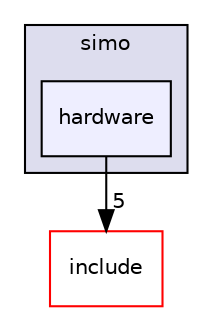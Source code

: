 digraph "core/src/simo/hardware" {
  compound=true
  node [ fontsize="10", fontname="Helvetica"];
  edge [ labelfontsize="10", labelfontname="Helvetica"];
  subgraph clusterdir_c4acac0979fb7e09bcb67a660e699ac3 {
    graph [ bgcolor="#ddddee", pencolor="black", label="simo" fontname="Helvetica", fontsize="10", URL="dir_c4acac0979fb7e09bcb67a660e699ac3.html"]
  dir_6d88a1801a5915da0665f21e766a543a [shape=box, label="hardware", style="filled", fillcolor="#eeeeff", pencolor="black", URL="dir_6d88a1801a5915da0665f21e766a543a.html"];
  }
  dir_24d671cfcbc5d5238a6bd565a49d198f [shape=box label="include" fillcolor="white" style="filled" color="red" URL="dir_24d671cfcbc5d5238a6bd565a49d198f.html"];
  dir_6d88a1801a5915da0665f21e766a543a->dir_24d671cfcbc5d5238a6bd565a49d198f [headlabel="5", labeldistance=1.5 headhref="dir_000016_000001.html"];
}
